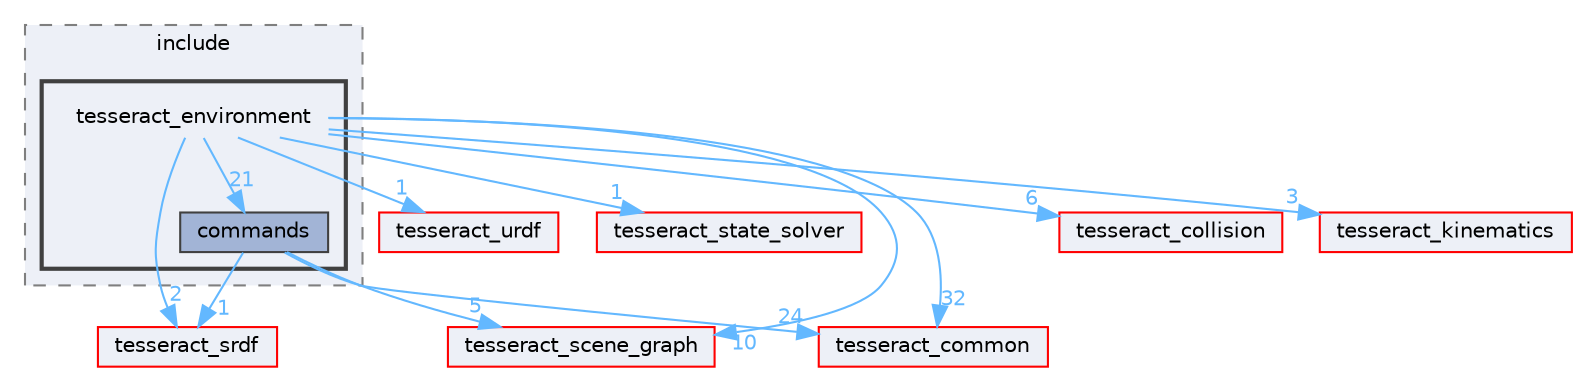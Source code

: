 digraph "tesseract_environment/include/tesseract_environment"
{
 // LATEX_PDF_SIZE
  bgcolor="transparent";
  edge [fontname=Helvetica,fontsize=10,labelfontname=Helvetica,labelfontsize=10];
  node [fontname=Helvetica,fontsize=10,shape=box,height=0.2,width=0.4];
  compound=true
  subgraph clusterdir_f3372b4dc4ca8d24991e7b5a88f47737 {
    graph [ bgcolor="#edf0f7", pencolor="grey50", label="include", fontname=Helvetica,fontsize=10 style="filled,dashed", URL="dir_f3372b4dc4ca8d24991e7b5a88f47737.html",tooltip=""]
  subgraph clusterdir_f6417c3decc579133793ee69d42ad4ec {
    graph [ bgcolor="#edf0f7", pencolor="grey25", label="", fontname=Helvetica,fontsize=10 style="filled,bold", URL="dir_f6417c3decc579133793ee69d42ad4ec.html",tooltip=""]
    dir_f6417c3decc579133793ee69d42ad4ec [shape=plaintext, label="tesseract_environment"];
  dir_4c32fca2cb1417cc3fb73167ab0d0efc [label="commands", fillcolor="#a2b4d6", color="grey25", style="filled", URL="dir_4c32fca2cb1417cc3fb73167ab0d0efc.html",tooltip=""];
  }
  }
  dir_10d374c56a837e7f10014d66610d1e74 [label="tesseract_collision", fillcolor="#edf0f7", color="red", style="filled", URL="dir_10d374c56a837e7f10014d66610d1e74.html",tooltip=""];
  dir_294055a49f38394d49b8311f78ecb93d [label="tesseract_kinematics", fillcolor="#edf0f7", color="red", style="filled", URL="dir_294055a49f38394d49b8311f78ecb93d.html",tooltip=""];
  dir_2f96e717e53b6f43ed86f094687f9234 [label="tesseract_srdf", fillcolor="#edf0f7", color="red", style="filled", URL="dir_2f96e717e53b6f43ed86f094687f9234.html",tooltip=""];
  dir_73dd8f3c3376cfb32596795362fe062b [label="tesseract_urdf", fillcolor="#edf0f7", color="red", style="filled", URL="dir_73dd8f3c3376cfb32596795362fe062b.html",tooltip=""];
  dir_80ecf6fe8b2ccd2d6af6fe314205f076 [label="tesseract_scene_graph", fillcolor="#edf0f7", color="red", style="filled", URL="dir_80ecf6fe8b2ccd2d6af6fe314205f076.html",tooltip=""];
  dir_8430b83f3af685b4c96d298a32e9aa37 [label="tesseract_common", fillcolor="#edf0f7", color="red", style="filled", URL="dir_8430b83f3af685b4c96d298a32e9aa37.html",tooltip=""];
  dir_f9fd38abb6852090848a9f28804f693c [label="tesseract_state_solver", fillcolor="#edf0f7", color="red", style="filled", URL="dir_f9fd38abb6852090848a9f28804f693c.html",tooltip=""];
  dir_f6417c3decc579133793ee69d42ad4ec->dir_10d374c56a837e7f10014d66610d1e74 [headlabel="6", labeldistance=1.5 headhref="dir_000078_000070.html" color="steelblue1" fontcolor="steelblue1"];
  dir_f6417c3decc579133793ee69d42ad4ec->dir_294055a49f38394d49b8311f78ecb93d [headlabel="3", labeldistance=1.5 headhref="dir_000078_000081.html" color="steelblue1" fontcolor="steelblue1"];
  dir_f6417c3decc579133793ee69d42ad4ec->dir_2f96e717e53b6f43ed86f094687f9234 [headlabel="2", labeldistance=1.5 headhref="dir_000078_000089.html" color="steelblue1" fontcolor="steelblue1"];
  dir_f6417c3decc579133793ee69d42ad4ec->dir_4c32fca2cb1417cc3fb73167ab0d0efc [headlabel="21", labeldistance=1.5 headhref="dir_000078_000005.html" color="steelblue1" fontcolor="steelblue1"];
  dir_f6417c3decc579133793ee69d42ad4ec->dir_73dd8f3c3376cfb32596795362fe062b [headlabel="1", labeldistance=1.5 headhref="dir_000078_000095.html" color="steelblue1" fontcolor="steelblue1"];
  dir_f6417c3decc579133793ee69d42ad4ec->dir_80ecf6fe8b2ccd2d6af6fe314205f076 [headlabel="10", labeldistance=1.5 headhref="dir_000078_000087.html" color="steelblue1" fontcolor="steelblue1"];
  dir_f6417c3decc579133793ee69d42ad4ec->dir_8430b83f3af685b4c96d298a32e9aa37 [headlabel="32", labeldistance=1.5 headhref="dir_000078_000075.html" color="steelblue1" fontcolor="steelblue1"];
  dir_f6417c3decc579133793ee69d42ad4ec->dir_f9fd38abb6852090848a9f28804f693c [headlabel="1", labeldistance=1.5 headhref="dir_000078_000091.html" color="steelblue1" fontcolor="steelblue1"];
  dir_4c32fca2cb1417cc3fb73167ab0d0efc->dir_2f96e717e53b6f43ed86f094687f9234 [headlabel="1", labeldistance=1.5 headhref="dir_000005_000089.html" color="steelblue1" fontcolor="steelblue1"];
  dir_4c32fca2cb1417cc3fb73167ab0d0efc->dir_80ecf6fe8b2ccd2d6af6fe314205f076 [headlabel="5", labeldistance=1.5 headhref="dir_000005_000087.html" color="steelblue1" fontcolor="steelblue1"];
  dir_4c32fca2cb1417cc3fb73167ab0d0efc->dir_8430b83f3af685b4c96d298a32e9aa37 [headlabel="24", labeldistance=1.5 headhref="dir_000005_000075.html" color="steelblue1" fontcolor="steelblue1"];
}
